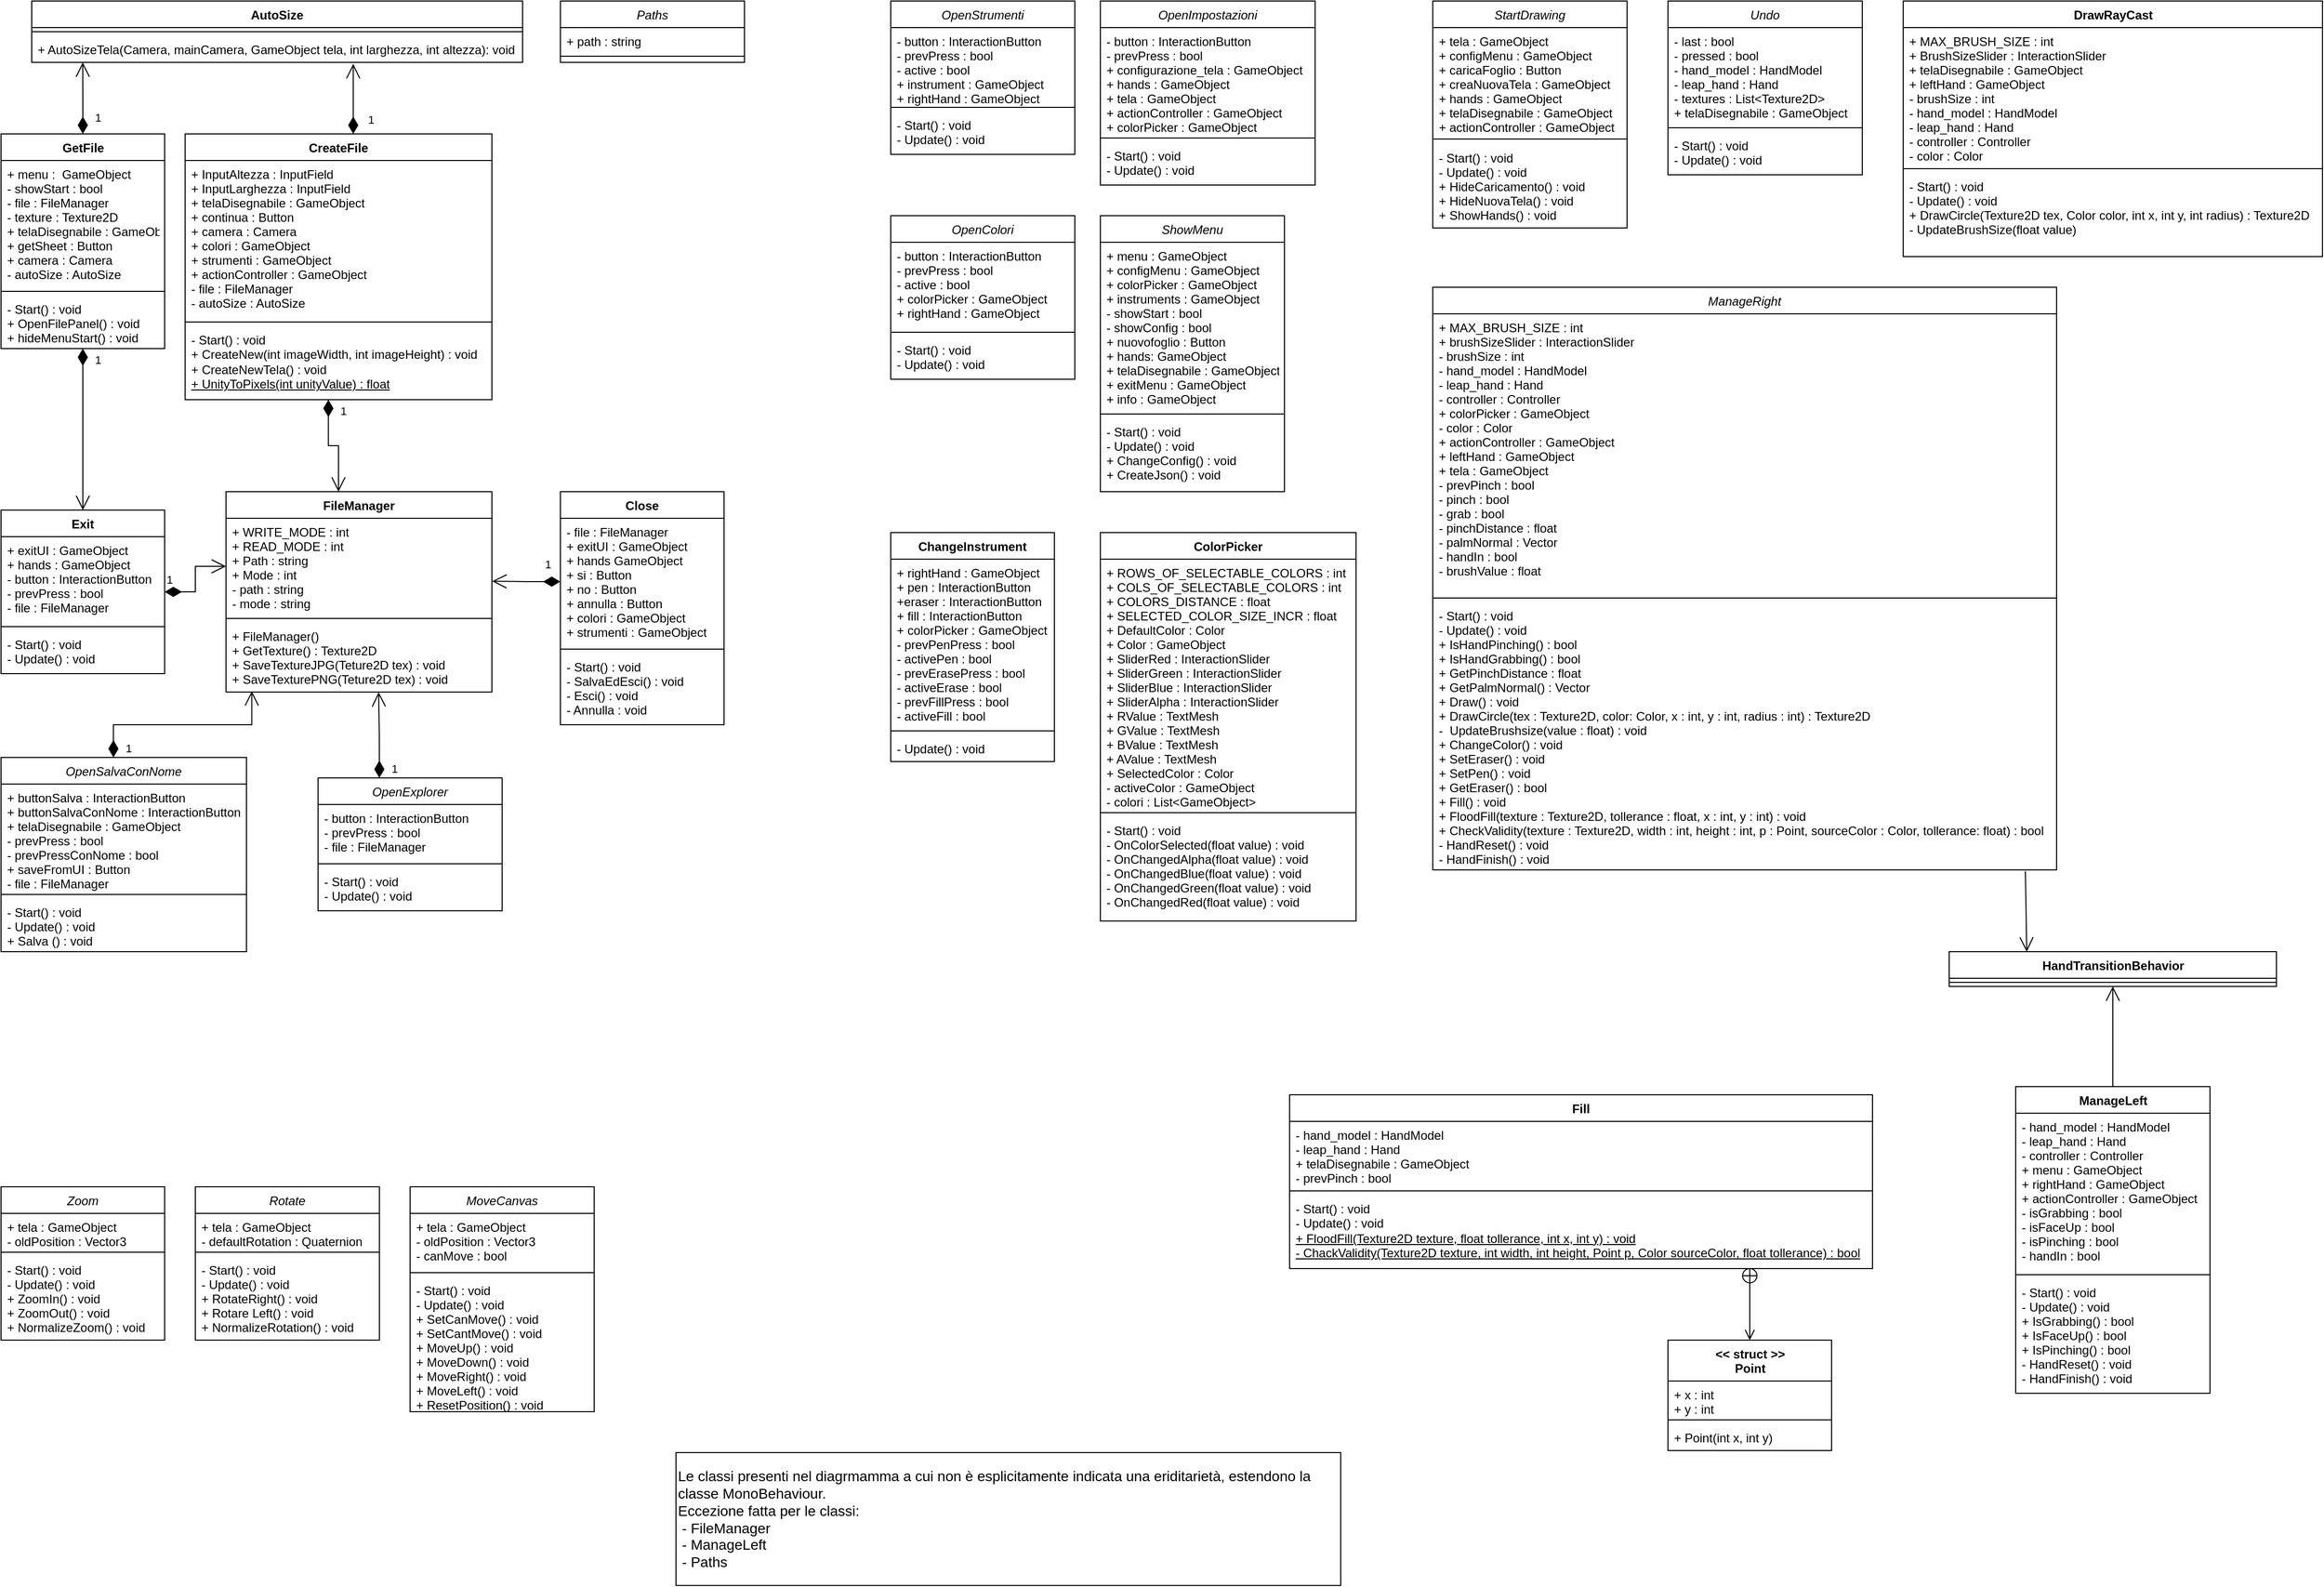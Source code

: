 <mxfile version="14.6.13" type="github">
  <diagram id="C5RBs43oDa-KdzZeNtuy" name="Page-1">
    <mxGraphModel dx="4708" dy="1280" grid="1" gridSize="10" guides="1" tooltips="1" connect="1" arrows="1" fold="1" page="1" pageScale="1" pageWidth="1169" pageHeight="1654" math="0" shadow="0">
      <root>
        <mxCell id="WIyWlLk6GJQsqaUBKTNV-0" />
        <mxCell id="WIyWlLk6GJQsqaUBKTNV-1" parent="WIyWlLk6GJQsqaUBKTNV-0" />
        <mxCell id="zkfFHV4jXpPFQw0GAbJ--0" value="AutoSize" style="swimlane;fontStyle=1;align=center;verticalAlign=top;childLayout=stackLayout;horizontal=1;startSize=26;horizontalStack=0;resizeParent=1;resizeLast=0;collapsible=1;marginBottom=0;rounded=0;shadow=0;strokeWidth=1;" parent="WIyWlLk6GJQsqaUBKTNV-1" vertex="1">
          <mxGeometry x="-2270" y="30" width="480" height="60" as="geometry">
            <mxRectangle x="100" y="280" width="160" height="26" as="alternateBounds" />
          </mxGeometry>
        </mxCell>
        <mxCell id="zkfFHV4jXpPFQw0GAbJ--4" value="" style="line;html=1;strokeWidth=1;align=left;verticalAlign=middle;spacingTop=-1;spacingLeft=3;spacingRight=3;rotatable=0;labelPosition=right;points=[];portConstraint=eastwest;" parent="zkfFHV4jXpPFQw0GAbJ--0" vertex="1">
          <mxGeometry y="26" width="480" height="8" as="geometry" />
        </mxCell>
        <mxCell id="zkfFHV4jXpPFQw0GAbJ--5" value="+ AutoSizeTela(Camera, mainCamera, GameObject tela, int larghezza, int altezza): void" style="text;align=left;verticalAlign=top;spacingLeft=4;spacingRight=4;overflow=hidden;rotatable=0;points=[[0,0.5],[1,0.5]];portConstraint=eastwest;" parent="zkfFHV4jXpPFQw0GAbJ--0" vertex="1">
          <mxGeometry y="34" width="480" height="26" as="geometry" />
        </mxCell>
        <mxCell id="0VeXUthnpNNuvw82r98w-10" value="ChangeInstrument" style="swimlane;fontStyle=1;align=center;verticalAlign=top;childLayout=stackLayout;horizontal=1;startSize=26;horizontalStack=0;resizeParent=1;resizeParentMax=0;resizeLast=0;collapsible=1;marginBottom=0;" parent="WIyWlLk6GJQsqaUBKTNV-1" vertex="1">
          <mxGeometry x="-1430" y="550" width="160" height="224" as="geometry" />
        </mxCell>
        <mxCell id="0VeXUthnpNNuvw82r98w-11" value="+ rightHand : GameObject&#xa;+ pen : InteractionButton&#xa;+eraser : InteractionButton&#xa;+ fill : InteractionButton&#xa;+ colorPicker : GameObject&#xa;- prevPenPress : bool&#xa;- activePen : bool&#xa;- prevErasePress : bool&#xa;- activeErase : bool&#xa;- prevFillPress : bool&#xa;- activeFill : bool&#xa;&#xa;&#xa;&#xa;" style="text;strokeColor=none;fillColor=none;align=left;verticalAlign=top;spacingLeft=4;spacingRight=4;overflow=hidden;rotatable=0;points=[[0,0.5],[1,0.5]];portConstraint=eastwest;" parent="0VeXUthnpNNuvw82r98w-10" vertex="1">
          <mxGeometry y="26" width="160" height="164" as="geometry" />
        </mxCell>
        <mxCell id="0VeXUthnpNNuvw82r98w-12" value="" style="line;strokeWidth=1;fillColor=none;align=left;verticalAlign=middle;spacingTop=-1;spacingLeft=3;spacingRight=3;rotatable=0;labelPosition=right;points=[];portConstraint=eastwest;" parent="0VeXUthnpNNuvw82r98w-10" vertex="1">
          <mxGeometry y="190" width="160" height="8" as="geometry" />
        </mxCell>
        <mxCell id="0VeXUthnpNNuvw82r98w-13" value="- Update() : void" style="text;strokeColor=none;fillColor=none;align=left;verticalAlign=top;spacingLeft=4;spacingRight=4;overflow=hidden;rotatable=0;points=[[0,0.5],[1,0.5]];portConstraint=eastwest;" parent="0VeXUthnpNNuvw82r98w-10" vertex="1">
          <mxGeometry y="198" width="160" height="26" as="geometry" />
        </mxCell>
        <mxCell id="0VeXUthnpNNuvw82r98w-17" value="Close" style="swimlane;fontStyle=1;align=center;verticalAlign=top;childLayout=stackLayout;horizontal=1;startSize=26;horizontalStack=0;resizeParent=1;resizeParentMax=0;resizeLast=0;collapsible=1;marginBottom=0;" parent="WIyWlLk6GJQsqaUBKTNV-1" vertex="1">
          <mxGeometry x="-1753" y="510" width="160" height="228" as="geometry" />
        </mxCell>
        <mxCell id="0VeXUthnpNNuvw82r98w-18" value="- file : FileManager&#xa;+ exitUI : GameObject&#xa;+ hands GameObject&#xa;+ si : Button&#xa;+ no : Button&#xa;+ annulla : Button&#xa;+ colori : GameObject&#xa;+ strumenti : GameObject&#xa;" style="text;strokeColor=none;fillColor=none;align=left;verticalAlign=top;spacingLeft=4;spacingRight=4;overflow=hidden;rotatable=0;points=[[0,0.5],[1,0.5]];portConstraint=eastwest;" parent="0VeXUthnpNNuvw82r98w-17" vertex="1">
          <mxGeometry y="26" width="160" height="124" as="geometry" />
        </mxCell>
        <mxCell id="0VeXUthnpNNuvw82r98w-19" value="" style="line;strokeWidth=1;fillColor=none;align=left;verticalAlign=middle;spacingTop=-1;spacingLeft=3;spacingRight=3;rotatable=0;labelPosition=right;points=[];portConstraint=eastwest;" parent="0VeXUthnpNNuvw82r98w-17" vertex="1">
          <mxGeometry y="150" width="160" height="8" as="geometry" />
        </mxCell>
        <mxCell id="0VeXUthnpNNuvw82r98w-20" value="- Start() : void&#xa;- SalvaEdEsci() : void&#xa;- Esci() : void&#xa;- Annulla : void&#xa;" style="text;strokeColor=none;fillColor=none;align=left;verticalAlign=top;spacingLeft=4;spacingRight=4;overflow=hidden;rotatable=0;points=[[0,0.5],[1,0.5]];portConstraint=eastwest;" parent="0VeXUthnpNNuvw82r98w-17" vertex="1">
          <mxGeometry y="158" width="160" height="70" as="geometry" />
        </mxCell>
        <mxCell id="0VeXUthnpNNuvw82r98w-21" value="ColorPicker" style="swimlane;fontStyle=1;align=center;verticalAlign=top;childLayout=stackLayout;horizontal=1;startSize=26;horizontalStack=0;resizeParent=1;resizeParentMax=0;resizeLast=0;collapsible=1;marginBottom=0;" parent="WIyWlLk6GJQsqaUBKTNV-1" vertex="1">
          <mxGeometry x="-1225" y="550" width="250" height="380" as="geometry" />
        </mxCell>
        <mxCell id="0VeXUthnpNNuvw82r98w-22" value="+ ROWS_OF_SELECTABLE_COLORS : int&#xa;+ COLS_OF_SELECTABLE_COLORS : int&#xa;+ COLORS_DISTANCE : float&#xa;+ SELECTED_COLOR_SIZE_INCR : float&#xa;+ DefaultColor : Color&#xa;+ Color : GameObject&#xa;+ SliderRed : InteractionSlider&#xa;+ SliderGreen : InteractionSlider&#xa;+ SliderBlue : InteractionSlider&#xa;+ SliderAlpha : InteractionSlider&#xa;+ RValue : TextMesh&#xa;+ GValue : TextMesh&#xa;+ BValue : TextMesh&#xa;+ AValue : TextMesh&#xa;+ SelectedColor : Color&#xa;- activeColor : GameObject&#xa;- colori : List&lt;GameObject&gt;&#xa;&#xa;&#xa;&#xa;" style="text;strokeColor=none;fillColor=none;align=left;verticalAlign=top;spacingLeft=4;spacingRight=4;overflow=hidden;rotatable=0;points=[[0,0.5],[1,0.5]];portConstraint=eastwest;" parent="0VeXUthnpNNuvw82r98w-21" vertex="1">
          <mxGeometry y="26" width="250" height="244" as="geometry" />
        </mxCell>
        <mxCell id="0VeXUthnpNNuvw82r98w-23" value="" style="line;strokeWidth=1;fillColor=none;align=left;verticalAlign=middle;spacingTop=-1;spacingLeft=3;spacingRight=3;rotatable=0;labelPosition=right;points=[];portConstraint=eastwest;" parent="0VeXUthnpNNuvw82r98w-21" vertex="1">
          <mxGeometry y="270" width="250" height="8" as="geometry" />
        </mxCell>
        <mxCell id="0VeXUthnpNNuvw82r98w-24" value="- Start() : void&#xa;- OnColorSelected(float value) : void&#xa;- OnChangedAlpha(float value) : void&#xa;- OnChangedBlue(float value) : void&#xa;- OnChangedGreen(float value) : void&#xa;- OnChangedRed(float value) : void&#xa;&#xa;" style="text;strokeColor=none;fillColor=none;align=left;verticalAlign=top;spacingLeft=4;spacingRight=4;overflow=hidden;rotatable=0;points=[[0,0.5],[1,0.5]];portConstraint=eastwest;" parent="0VeXUthnpNNuvw82r98w-21" vertex="1">
          <mxGeometry y="278" width="250" height="102" as="geometry" />
        </mxCell>
        <mxCell id="0VeXUthnpNNuvw82r98w-25" value="CreateFile" style="swimlane;fontStyle=1;align=center;verticalAlign=top;childLayout=stackLayout;horizontal=1;startSize=26;horizontalStack=0;resizeParent=1;resizeParentMax=0;resizeLast=0;collapsible=1;marginBottom=0;" parent="WIyWlLk6GJQsqaUBKTNV-1" vertex="1">
          <mxGeometry x="-2120" y="160" width="300" height="260" as="geometry" />
        </mxCell>
        <mxCell id="0VeXUthnpNNuvw82r98w-26" value="+ InputAltezza : InputField&#xa;+ InputLarghezza : InputField&#xa;+ telaDisegnabile : GameObject&#xa;+ continua : Button&#xa;+ camera : Camera&#xa;+ colori : GameObject&#xa;+ strumenti : GameObject&#xa;+ actionController : GameObject&#xa;- file : FileManager&#xa;- autoSize : AutoSize&#xa;&#xa;" style="text;strokeColor=none;fillColor=none;align=left;verticalAlign=top;spacingLeft=4;spacingRight=4;overflow=hidden;rotatable=0;points=[[0,0.5],[1,0.5]];portConstraint=eastwest;" parent="0VeXUthnpNNuvw82r98w-25" vertex="1">
          <mxGeometry y="26" width="300" height="154" as="geometry" />
        </mxCell>
        <mxCell id="0VeXUthnpNNuvw82r98w-27" value="" style="line;strokeWidth=1;fillColor=none;align=left;verticalAlign=middle;spacingTop=-1;spacingLeft=3;spacingRight=3;rotatable=0;labelPosition=right;points=[];portConstraint=eastwest;" parent="0VeXUthnpNNuvw82r98w-25" vertex="1">
          <mxGeometry y="180" width="300" height="8" as="geometry" />
        </mxCell>
        <mxCell id="0VeXUthnpNNuvw82r98w-28" value="- Start() : void&lt;br&gt;+ CreateNew(int imageWidth, int imageHeight) : void&lt;br&gt;+ CreateNewTela() : void&lt;br&gt;&lt;u&gt;+ UnityToPixels(int unityValue) : float&lt;/u&gt;&lt;br&gt;" style="text;strokeColor=none;fillColor=none;align=left;verticalAlign=top;spacingLeft=4;spacingRight=4;overflow=hidden;rotatable=0;points=[[0,0.5],[1,0.5]];portConstraint=eastwest;fontStyle=0;html=1;" parent="0VeXUthnpNNuvw82r98w-25" vertex="1">
          <mxGeometry y="188" width="300" height="72" as="geometry" />
        </mxCell>
        <mxCell id="0VeXUthnpNNuvw82r98w-37" value="1" style="endArrow=open;html=1;endSize=12;startArrow=diamondThin;startSize=14;startFill=1;edgeStyle=orthogonalEdgeStyle;align=left;verticalAlign=bottom;rounded=0;entryX=0.655;entryY=1.06;entryDx=0;entryDy=0;entryPerimeter=0;" parent="WIyWlLk6GJQsqaUBKTNV-1" source="0VeXUthnpNNuvw82r98w-25" target="zkfFHV4jXpPFQw0GAbJ--5" edge="1">
          <mxGeometry x="-0.835" y="-13" relative="1" as="geometry">
            <mxPoint x="-2380" y="420" as="sourcePoint" />
            <mxPoint x="-2220" y="420" as="targetPoint" />
            <mxPoint as="offset" />
            <Array as="points">
              <mxPoint x="-1956" y="250" />
              <mxPoint x="-1956" y="250" />
            </Array>
          </mxGeometry>
        </mxCell>
        <mxCell id="0VeXUthnpNNuvw82r98w-39" value="DrawRayCast" style="swimlane;fontStyle=1;align=center;verticalAlign=top;childLayout=stackLayout;horizontal=1;startSize=26;horizontalStack=0;resizeParent=1;resizeParentMax=0;resizeLast=0;collapsible=1;marginBottom=0;html=1;" parent="WIyWlLk6GJQsqaUBKTNV-1" vertex="1">
          <mxGeometry x="-440" y="30" width="410" height="250" as="geometry" />
        </mxCell>
        <mxCell id="0VeXUthnpNNuvw82r98w-40" value="+ MAX_BRUSH_SIZE : int&#xa;+ BrushSizeSlider : InteractionSlider&#xa;+ telaDisegnabile : GameObject&#xa;+ leftHand : GameObject&#xa;- brushSize : int&#xa;- hand_model : HandModel&#xa;- leap_hand : Hand&#xa;- controller : Controller&#xa;- color : Color&#xa;&#xa;" style="text;strokeColor=none;fillColor=none;align=left;verticalAlign=top;spacingLeft=4;spacingRight=4;overflow=hidden;rotatable=0;points=[[0,0.5],[1,0.5]];portConstraint=eastwest;" parent="0VeXUthnpNNuvw82r98w-39" vertex="1">
          <mxGeometry y="26" width="410" height="134" as="geometry" />
        </mxCell>
        <mxCell id="0VeXUthnpNNuvw82r98w-41" value="" style="line;strokeWidth=1;fillColor=none;align=left;verticalAlign=middle;spacingTop=-1;spacingLeft=3;spacingRight=3;rotatable=0;labelPosition=right;points=[];portConstraint=eastwest;" parent="0VeXUthnpNNuvw82r98w-39" vertex="1">
          <mxGeometry y="160" width="410" height="8" as="geometry" />
        </mxCell>
        <mxCell id="0VeXUthnpNNuvw82r98w-42" value="- Start() : void&#xa;- Update() : void&#xa;+ DrawCircle(Texture2D tex, Color color, int x, int y, int radius) : Texture2D&#xa;- UpdateBrushSize(float value)&#xa;&#xa;" style="text;strokeColor=none;fillColor=none;align=left;verticalAlign=top;spacingLeft=4;spacingRight=4;overflow=hidden;rotatable=0;points=[[0,0.5],[1,0.5]];portConstraint=eastwest;" parent="0VeXUthnpNNuvw82r98w-39" vertex="1">
          <mxGeometry y="168" width="410" height="82" as="geometry" />
        </mxCell>
        <mxCell id="M-HyiIcxL1wfESy_Ib01-0" value="Exit" style="swimlane;fontStyle=1;align=center;verticalAlign=top;childLayout=stackLayout;horizontal=1;startSize=26;horizontalStack=0;resizeParent=1;resizeParentMax=0;resizeLast=0;collapsible=1;marginBottom=0;" parent="WIyWlLk6GJQsqaUBKTNV-1" vertex="1">
          <mxGeometry x="-2300" y="528" width="160" height="160" as="geometry" />
        </mxCell>
        <mxCell id="M-HyiIcxL1wfESy_Ib01-1" value="+ exitUI : GameObject&#xa;+ hands : GameObject&#xa;- button : InteractionButton&#xa;- prevPress : bool&#xa;- file : FileManager&#xa;" style="text;strokeColor=none;fillColor=none;align=left;verticalAlign=top;spacingLeft=4;spacingRight=4;overflow=hidden;rotatable=0;points=[[0,0.5],[1,0.5]];portConstraint=eastwest;" parent="M-HyiIcxL1wfESy_Ib01-0" vertex="1">
          <mxGeometry y="26" width="160" height="84" as="geometry" />
        </mxCell>
        <mxCell id="M-HyiIcxL1wfESy_Ib01-2" value="" style="line;strokeWidth=1;fillColor=none;align=left;verticalAlign=middle;spacingTop=-1;spacingLeft=3;spacingRight=3;rotatable=0;labelPosition=right;points=[];portConstraint=eastwest;" parent="M-HyiIcxL1wfESy_Ib01-0" vertex="1">
          <mxGeometry y="110" width="160" height="8" as="geometry" />
        </mxCell>
        <mxCell id="M-HyiIcxL1wfESy_Ib01-3" value="- Start() : void&#xa;- Update() : void" style="text;strokeColor=none;fillColor=none;align=left;verticalAlign=top;spacingLeft=4;spacingRight=4;overflow=hidden;rotatable=0;points=[[0,0.5],[1,0.5]];portConstraint=eastwest;" parent="M-HyiIcxL1wfESy_Ib01-0" vertex="1">
          <mxGeometry y="118" width="160" height="42" as="geometry" />
        </mxCell>
        <mxCell id="M-HyiIcxL1wfESy_Ib01-4" value="FileManager" style="swimlane;fontStyle=1;align=center;verticalAlign=top;childLayout=stackLayout;horizontal=1;startSize=26;horizontalStack=0;resizeParent=1;resizeParentMax=0;resizeLast=0;collapsible=1;marginBottom=0;" parent="WIyWlLk6GJQsqaUBKTNV-1" vertex="1">
          <mxGeometry x="-2080" y="510" width="260" height="196" as="geometry" />
        </mxCell>
        <mxCell id="M-HyiIcxL1wfESy_Ib01-5" value="+ WRITE_MODE : int&#xa;+ READ_MODE : int&#xa;+ Path : string&#xa;+ Mode : int&#xa;- path : string&#xa;- mode : string" style="text;strokeColor=none;fillColor=none;align=left;verticalAlign=top;spacingLeft=4;spacingRight=4;overflow=hidden;rotatable=0;points=[[0,0.5],[1,0.5]];portConstraint=eastwest;" parent="M-HyiIcxL1wfESy_Ib01-4" vertex="1">
          <mxGeometry y="26" width="260" height="94" as="geometry" />
        </mxCell>
        <mxCell id="M-HyiIcxL1wfESy_Ib01-6" value="" style="line;strokeWidth=1;fillColor=none;align=left;verticalAlign=middle;spacingTop=-1;spacingLeft=3;spacingRight=3;rotatable=0;labelPosition=right;points=[];portConstraint=eastwest;" parent="M-HyiIcxL1wfESy_Ib01-4" vertex="1">
          <mxGeometry y="120" width="260" height="8" as="geometry" />
        </mxCell>
        <mxCell id="M-HyiIcxL1wfESy_Ib01-7" value="+ FileManager()&#xa;+ GetTexture() : Texture2D&#xa;+ SaveTextureJPG(Teture2D tex) : void&#xa;+ SaveTexturePNG(Teture2D tex) : void" style="text;strokeColor=none;fillColor=none;align=left;verticalAlign=top;spacingLeft=4;spacingRight=4;overflow=hidden;rotatable=0;points=[[0,0.5],[1,0.5]];portConstraint=eastwest;" parent="M-HyiIcxL1wfESy_Ib01-4" vertex="1">
          <mxGeometry y="128" width="260" height="68" as="geometry" />
        </mxCell>
        <mxCell id="M-HyiIcxL1wfESy_Ib01-8" value="Fill" style="swimlane;fontStyle=1;align=center;verticalAlign=top;childLayout=stackLayout;horizontal=1;startSize=26;horizontalStack=0;resizeParent=1;resizeParentMax=0;resizeLast=0;collapsible=1;marginBottom=0;" parent="WIyWlLk6GJQsqaUBKTNV-1" vertex="1">
          <mxGeometry x="-1040" y="1100" width="570" height="170" as="geometry" />
        </mxCell>
        <mxCell id="M-HyiIcxL1wfESy_Ib01-9" value="- hand_model : HandModel&#xa;- leap_hand : Hand&#xa;+ telaDisegnabile : GameObject&#xa;- prevPinch : bool" style="text;strokeColor=none;fillColor=none;align=left;verticalAlign=top;spacingLeft=4;spacingRight=4;overflow=hidden;rotatable=0;points=[[0,0.5],[1,0.5]];portConstraint=eastwest;" parent="M-HyiIcxL1wfESy_Ib01-8" vertex="1">
          <mxGeometry y="26" width="570" height="64" as="geometry" />
        </mxCell>
        <mxCell id="M-HyiIcxL1wfESy_Ib01-10" value="" style="line;strokeWidth=1;fillColor=none;align=left;verticalAlign=middle;spacingTop=-1;spacingLeft=3;spacingRight=3;rotatable=0;labelPosition=right;points=[];portConstraint=eastwest;" parent="M-HyiIcxL1wfESy_Ib01-8" vertex="1">
          <mxGeometry y="90" width="570" height="8" as="geometry" />
        </mxCell>
        <mxCell id="M-HyiIcxL1wfESy_Ib01-11" value="- Start() : void&lt;br&gt;- Update() : void&lt;br&gt;&lt;u&gt;+ FloodFill(Texture2D texture, float tollerance, int x, int y) : void&lt;/u&gt;&lt;u&gt;&lt;br&gt;- ChackValidity(Texture2D texture, int width, int height, Point p, Color sourceColor, float tollerance) : bool&lt;/u&gt;&lt;u&gt;&lt;br&gt;&lt;/u&gt;" style="text;strokeColor=none;fillColor=none;align=left;verticalAlign=top;spacingLeft=4;spacingRight=4;overflow=hidden;rotatable=0;points=[[0,0.5],[1,0.5]];portConstraint=eastwest;html=1;" parent="M-HyiIcxL1wfESy_Ib01-8" vertex="1">
          <mxGeometry y="98" width="570" height="72" as="geometry" />
        </mxCell>
        <mxCell id="M-HyiIcxL1wfESy_Ib01-12" value="&amp;lt;&amp;lt; struct &amp;gt;&amp;gt;&lt;br&gt;Point" style="swimlane;fontStyle=1;align=center;verticalAlign=top;childLayout=stackLayout;horizontal=1;startSize=40;horizontalStack=0;resizeParent=1;resizeParentMax=0;resizeLast=0;collapsible=1;marginBottom=0;html=1;" parent="WIyWlLk6GJQsqaUBKTNV-1" vertex="1">
          <mxGeometry x="-670" y="1340" width="160" height="108" as="geometry" />
        </mxCell>
        <mxCell id="M-HyiIcxL1wfESy_Ib01-13" value="+ x : int&#xa;+ y : int" style="text;strokeColor=none;fillColor=none;align=left;verticalAlign=top;spacingLeft=4;spacingRight=4;overflow=hidden;rotatable=0;points=[[0,0.5],[1,0.5]];portConstraint=eastwest;" parent="M-HyiIcxL1wfESy_Ib01-12" vertex="1">
          <mxGeometry y="40" width="160" height="34" as="geometry" />
        </mxCell>
        <mxCell id="M-HyiIcxL1wfESy_Ib01-14" value="" style="line;strokeWidth=1;fillColor=none;align=left;verticalAlign=middle;spacingTop=-1;spacingLeft=3;spacingRight=3;rotatable=0;labelPosition=right;points=[];portConstraint=eastwest;" parent="M-HyiIcxL1wfESy_Ib01-12" vertex="1">
          <mxGeometry y="74" width="160" height="8" as="geometry" />
        </mxCell>
        <mxCell id="M-HyiIcxL1wfESy_Ib01-15" value="+ Point(int x, int y)&lt;br&gt;&lt;u&gt;&lt;br&gt;&lt;/u&gt;" style="text;strokeColor=none;fillColor=none;align=left;verticalAlign=top;spacingLeft=4;spacingRight=4;overflow=hidden;rotatable=0;points=[[0,0.5],[1,0.5]];portConstraint=eastwest;html=1;" parent="M-HyiIcxL1wfESy_Ib01-12" vertex="1">
          <mxGeometry y="82" width="160" height="26" as="geometry" />
        </mxCell>
        <mxCell id="M-HyiIcxL1wfESy_Ib01-16" value="" style="endArrow=open;startArrow=circlePlus;endFill=0;startFill=0;endSize=8;html=1;entryX=0.5;entryY=0;entryDx=0;entryDy=0;entryPerimeter=0;" parent="WIyWlLk6GJQsqaUBKTNV-1" target="M-HyiIcxL1wfESy_Ib01-12" edge="1">
          <mxGeometry width="160" relative="1" as="geometry">
            <mxPoint x="-590" y="1269" as="sourcePoint" />
            <mxPoint x="-820" y="1210" as="targetPoint" />
          </mxGeometry>
        </mxCell>
        <mxCell id="M-HyiIcxL1wfESy_Ib01-17" value="GetFile" style="swimlane;fontStyle=1;align=center;verticalAlign=top;childLayout=stackLayout;horizontal=1;startSize=26;horizontalStack=0;resizeParent=1;resizeParentMax=0;resizeLast=0;collapsible=1;marginBottom=0;html=1;" parent="WIyWlLk6GJQsqaUBKTNV-1" vertex="1">
          <mxGeometry x="-2300" y="160" width="160" height="210" as="geometry" />
        </mxCell>
        <mxCell id="M-HyiIcxL1wfESy_Ib01-18" value="+ menu :  GameObject&#xa;- showStart : bool&#xa;- file : FileManager&#xa;- texture : Texture2D&#xa;+ telaDisegnabile : GameObject&#xa;+ getSheet : Button&#xa;+ camera : Camera&#xa;- autoSize : AutoSize" style="text;strokeColor=none;fillColor=none;align=left;verticalAlign=top;spacingLeft=4;spacingRight=4;overflow=hidden;rotatable=0;points=[[0,0.5],[1,0.5]];portConstraint=eastwest;" parent="M-HyiIcxL1wfESy_Ib01-17" vertex="1">
          <mxGeometry y="26" width="160" height="124" as="geometry" />
        </mxCell>
        <mxCell id="M-HyiIcxL1wfESy_Ib01-19" value="" style="line;strokeWidth=1;fillColor=none;align=left;verticalAlign=middle;spacingTop=-1;spacingLeft=3;spacingRight=3;rotatable=0;labelPosition=right;points=[];portConstraint=eastwest;" parent="M-HyiIcxL1wfESy_Ib01-17" vertex="1">
          <mxGeometry y="150" width="160" height="8" as="geometry" />
        </mxCell>
        <mxCell id="M-HyiIcxL1wfESy_Ib01-20" value="- Start() : void&#xa;+ OpenFilePanel() : void&#xa;+ hideMenuStart() : void" style="text;strokeColor=none;fillColor=none;align=left;verticalAlign=top;spacingLeft=4;spacingRight=4;overflow=hidden;rotatable=0;points=[[0,0.5],[1,0.5]];portConstraint=eastwest;" parent="M-HyiIcxL1wfESy_Ib01-17" vertex="1">
          <mxGeometry y="158" width="160" height="52" as="geometry" />
        </mxCell>
        <mxCell id="M-HyiIcxL1wfESy_Ib01-22" value="ManageLeft" style="swimlane;fontStyle=1;align=center;verticalAlign=top;childLayout=stackLayout;horizontal=1;startSize=26;horizontalStack=0;resizeParent=1;resizeParentMax=0;resizeLast=0;collapsible=1;marginBottom=0;html=1;" parent="WIyWlLk6GJQsqaUBKTNV-1" vertex="1">
          <mxGeometry x="-330" y="1092" width="190" height="300" as="geometry" />
        </mxCell>
        <mxCell id="M-HyiIcxL1wfESy_Ib01-23" value="- hand_model : HandModel&#xa;- leap_hand : Hand&#xa;- controller : Controller&#xa;+ menu : GameObject&#xa;+ rightHand : GameObject&#xa;+ actionController : GameObject&#xa;- isGrabbing : bool&#xa;- isFaceUp : bool&#xa;- isPinching : bool&#xa;- handIn : bool" style="text;strokeColor=none;fillColor=none;align=left;verticalAlign=top;spacingLeft=4;spacingRight=4;overflow=hidden;rotatable=0;points=[[0,0.5],[1,0.5]];portConstraint=eastwest;" parent="M-HyiIcxL1wfESy_Ib01-22" vertex="1">
          <mxGeometry y="26" width="190" height="154" as="geometry" />
        </mxCell>
        <mxCell id="M-HyiIcxL1wfESy_Ib01-24" value="" style="line;strokeWidth=1;fillColor=none;align=left;verticalAlign=middle;spacingTop=-1;spacingLeft=3;spacingRight=3;rotatable=0;labelPosition=right;points=[];portConstraint=eastwest;" parent="M-HyiIcxL1wfESy_Ib01-22" vertex="1">
          <mxGeometry y="180" width="190" height="8" as="geometry" />
        </mxCell>
        <mxCell id="M-HyiIcxL1wfESy_Ib01-25" value="- Start() : void&#xa;- Update() : void&#xa;+ IsGrabbing() : bool&#xa;+ IsFaceUp() : bool&#xa;+ IsPinching() : bool&#xa;- HandReset() : void&#xa;- HandFinish() : void" style="text;strokeColor=none;fillColor=none;align=left;verticalAlign=top;spacingLeft=4;spacingRight=4;overflow=hidden;rotatable=0;points=[[0,0.5],[1,0.5]];portConstraint=eastwest;" parent="M-HyiIcxL1wfESy_Ib01-22" vertex="1">
          <mxGeometry y="188" width="190" height="112" as="geometry" />
        </mxCell>
        <mxCell id="M-HyiIcxL1wfESy_Ib01-26" value="HandTransitionBehavior" style="swimlane;fontStyle=1;align=center;verticalAlign=top;childLayout=stackLayout;horizontal=1;startSize=26;horizontalStack=0;resizeParent=1;resizeParentMax=0;resizeLast=0;collapsible=1;marginBottom=0;html=1;" parent="WIyWlLk6GJQsqaUBKTNV-1" vertex="1">
          <mxGeometry x="-395" y="960" width="320" height="34" as="geometry" />
        </mxCell>
        <mxCell id="M-HyiIcxL1wfESy_Ib01-28" value="" style="line;strokeWidth=1;fillColor=none;align=left;verticalAlign=middle;spacingTop=-1;spacingLeft=3;spacingRight=3;rotatable=0;labelPosition=right;points=[];portConstraint=eastwest;" parent="M-HyiIcxL1wfESy_Ib01-26" vertex="1">
          <mxGeometry y="26" width="320" height="8" as="geometry" />
        </mxCell>
        <mxCell id="M-HyiIcxL1wfESy_Ib01-31" value="" style="endArrow=open;endFill=1;endSize=12;html=1;exitX=0.5;exitY=0;exitDx=0;exitDy=0;entryX=0.5;entryY=1;entryDx=0;entryDy=0;" parent="WIyWlLk6GJQsqaUBKTNV-1" source="M-HyiIcxL1wfESy_Ib01-22" target="M-HyiIcxL1wfESy_Ib01-26" edge="1">
          <mxGeometry width="160" relative="1" as="geometry">
            <mxPoint x="1575" y="640" as="sourcePoint" />
            <mxPoint x="1505" y="490" as="targetPoint" />
          </mxGeometry>
        </mxCell>
        <mxCell id="BAl78yBo1YUgTFRK2SCL-1" value="1" style="endArrow=open;html=1;endSize=12;startArrow=diamondThin;startSize=14;startFill=1;edgeStyle=orthogonalEdgeStyle;align=left;verticalAlign=bottom;rounded=0;exitX=0.5;exitY=0;exitDx=0;exitDy=0;entryX=0.104;entryY=1;entryDx=0;entryDy=0;entryPerimeter=0;" parent="WIyWlLk6GJQsqaUBKTNV-1" source="M-HyiIcxL1wfESy_Ib01-17" target="zkfFHV4jXpPFQw0GAbJ--5" edge="1">
          <mxGeometry x="-0.8" y="-10" relative="1" as="geometry">
            <mxPoint x="-2220" y="150" as="sourcePoint" />
            <mxPoint x="-2060" y="150" as="targetPoint" />
            <mxPoint as="offset" />
          </mxGeometry>
        </mxCell>
        <mxCell id="BAl78yBo1YUgTFRK2SCL-5" value="Zoom" style="swimlane;fontStyle=2;align=center;verticalAlign=top;childLayout=stackLayout;horizontal=1;startSize=26;horizontalStack=0;resizeParent=1;resizeLast=0;collapsible=1;marginBottom=0;rounded=0;shadow=0;strokeWidth=1;" parent="WIyWlLk6GJQsqaUBKTNV-1" vertex="1">
          <mxGeometry x="-2300" y="1190" width="160" height="150" as="geometry">
            <mxRectangle x="230" y="140" width="160" height="26" as="alternateBounds" />
          </mxGeometry>
        </mxCell>
        <mxCell id="BAl78yBo1YUgTFRK2SCL-6" value="+ tela : GameObject&#xa;- oldPosition : Vector3 " style="text;align=left;verticalAlign=top;spacingLeft=4;spacingRight=4;overflow=hidden;rotatable=0;points=[[0,0.5],[1,0.5]];portConstraint=eastwest;" parent="BAl78yBo1YUgTFRK2SCL-5" vertex="1">
          <mxGeometry y="26" width="160" height="34" as="geometry" />
        </mxCell>
        <mxCell id="BAl78yBo1YUgTFRK2SCL-7" value="" style="line;html=1;strokeWidth=1;align=left;verticalAlign=middle;spacingTop=-1;spacingLeft=3;spacingRight=3;rotatable=0;labelPosition=right;points=[];portConstraint=eastwest;" parent="BAl78yBo1YUgTFRK2SCL-5" vertex="1">
          <mxGeometry y="60" width="160" height="8" as="geometry" />
        </mxCell>
        <mxCell id="BAl78yBo1YUgTFRK2SCL-8" value="- Start() : void&#xa;- Update() : void&#xa;+ ZoomIn() : void&#xa;+ ZoomOut() : void&#xa;+ NormalizeZoom() : void" style="text;align=left;verticalAlign=top;spacingLeft=4;spacingRight=4;overflow=hidden;rotatable=0;points=[[0,0.5],[1,0.5]];portConstraint=eastwest;" parent="BAl78yBo1YUgTFRK2SCL-5" vertex="1">
          <mxGeometry y="68" width="160" height="82" as="geometry" />
        </mxCell>
        <mxCell id="BAl78yBo1YUgTFRK2SCL-9" value="Undo" style="swimlane;fontStyle=2;align=center;verticalAlign=top;childLayout=stackLayout;horizontal=1;startSize=26;horizontalStack=0;resizeParent=1;resizeLast=0;collapsible=1;marginBottom=0;rounded=0;shadow=0;strokeWidth=1;" parent="WIyWlLk6GJQsqaUBKTNV-1" vertex="1">
          <mxGeometry x="-670" y="30" width="190" height="170" as="geometry">
            <mxRectangle x="230" y="140" width="160" height="26" as="alternateBounds" />
          </mxGeometry>
        </mxCell>
        <mxCell id="BAl78yBo1YUgTFRK2SCL-10" value="- last : bool&#xa;- pressed : bool&#xa;- hand_model : HandModel&#xa;- leap_hand : Hand&#xa;- textures : List&lt;Texture2D&gt;&#xa;+ telaDisegnabile : GameObject" style="text;align=left;verticalAlign=top;spacingLeft=4;spacingRight=4;overflow=hidden;rotatable=0;points=[[0,0.5],[1,0.5]];portConstraint=eastwest;" parent="BAl78yBo1YUgTFRK2SCL-9" vertex="1">
          <mxGeometry y="26" width="190" height="94" as="geometry" />
        </mxCell>
        <mxCell id="BAl78yBo1YUgTFRK2SCL-11" value="" style="line;html=1;strokeWidth=1;align=left;verticalAlign=middle;spacingTop=-1;spacingLeft=3;spacingRight=3;rotatable=0;labelPosition=right;points=[];portConstraint=eastwest;" parent="BAl78yBo1YUgTFRK2SCL-9" vertex="1">
          <mxGeometry y="120" width="190" height="8" as="geometry" />
        </mxCell>
        <mxCell id="BAl78yBo1YUgTFRK2SCL-12" value="- Start() : void&#xa;- Update() : void" style="text;align=left;verticalAlign=top;spacingLeft=4;spacingRight=4;overflow=hidden;rotatable=0;points=[[0,0.5],[1,0.5]];portConstraint=eastwest;" parent="BAl78yBo1YUgTFRK2SCL-9" vertex="1">
          <mxGeometry y="128" width="190" height="42" as="geometry" />
        </mxCell>
        <mxCell id="BAl78yBo1YUgTFRK2SCL-13" value="StartDrawing" style="swimlane;fontStyle=2;align=center;verticalAlign=top;childLayout=stackLayout;horizontal=1;startSize=26;horizontalStack=0;resizeParent=1;resizeLast=0;collapsible=1;marginBottom=0;rounded=0;shadow=0;strokeWidth=1;" parent="WIyWlLk6GJQsqaUBKTNV-1" vertex="1">
          <mxGeometry x="-900" y="30" width="190" height="222" as="geometry">
            <mxRectangle x="230" y="140" width="160" height="26" as="alternateBounds" />
          </mxGeometry>
        </mxCell>
        <mxCell id="BAl78yBo1YUgTFRK2SCL-14" value="+ tela : GameObject&#xa;+ configMenu : GameObject&#xa;+ caricaFoglio : Button&#xa;+ creaNuovaTela : GameObject&#xa;+ hands : GameObject&#xa;+ telaDisegnabile : GameObject&#xa;+ actionController : GameObject&#xa;" style="text;align=left;verticalAlign=top;spacingLeft=4;spacingRight=4;overflow=hidden;rotatable=0;points=[[0,0.5],[1,0.5]];portConstraint=eastwest;" parent="BAl78yBo1YUgTFRK2SCL-13" vertex="1">
          <mxGeometry y="26" width="190" height="104" as="geometry" />
        </mxCell>
        <mxCell id="BAl78yBo1YUgTFRK2SCL-15" value="" style="line;html=1;strokeWidth=1;align=left;verticalAlign=middle;spacingTop=-1;spacingLeft=3;spacingRight=3;rotatable=0;labelPosition=right;points=[];portConstraint=eastwest;" parent="BAl78yBo1YUgTFRK2SCL-13" vertex="1">
          <mxGeometry y="130" width="190" height="10" as="geometry" />
        </mxCell>
        <mxCell id="BAl78yBo1YUgTFRK2SCL-16" value="- Start() : void&#xa;- Update() : void&#xa;+ HideCaricamento() : void&#xa;+ HideNuovaTela() : void&#xa;+ ShowHands() : void" style="text;align=left;verticalAlign=top;spacingLeft=4;spacingRight=4;overflow=hidden;rotatable=0;points=[[0,0.5],[1,0.5]];portConstraint=eastwest;" parent="BAl78yBo1YUgTFRK2SCL-13" vertex="1">
          <mxGeometry y="140" width="190" height="82" as="geometry" />
        </mxCell>
        <mxCell id="BAl78yBo1YUgTFRK2SCL-17" value="ShowMenu" style="swimlane;fontStyle=2;align=center;verticalAlign=top;childLayout=stackLayout;horizontal=1;startSize=26;horizontalStack=0;resizeParent=1;resizeLast=0;collapsible=1;marginBottom=0;rounded=0;shadow=0;strokeWidth=1;" parent="WIyWlLk6GJQsqaUBKTNV-1" vertex="1">
          <mxGeometry x="-1225" y="240" width="180" height="270" as="geometry">
            <mxRectangle x="230" y="140" width="160" height="26" as="alternateBounds" />
          </mxGeometry>
        </mxCell>
        <mxCell id="BAl78yBo1YUgTFRK2SCL-18" value="+ menu : GameObject&#xa;+ configMenu : GameObject&#xa;+ colorPicker : GameObject&#xa;+ instruments : GameObject&#xa;- showStart : bool&#xa;- showConfig : bool&#xa;+ nuovofoglio : Button&#xa;+ hands: GameObject&#xa;+ telaDisegnabile : GameObject&#xa;+ exitMenu : GameObject&#xa;+ info : GameObject" style="text;align=left;verticalAlign=top;spacingLeft=4;spacingRight=4;overflow=hidden;rotatable=0;points=[[0,0.5],[1,0.5]];portConstraint=eastwest;" parent="BAl78yBo1YUgTFRK2SCL-17" vertex="1">
          <mxGeometry y="26" width="180" height="164" as="geometry" />
        </mxCell>
        <mxCell id="BAl78yBo1YUgTFRK2SCL-19" value="" style="line;html=1;strokeWidth=1;align=left;verticalAlign=middle;spacingTop=-1;spacingLeft=3;spacingRight=3;rotatable=0;labelPosition=right;points=[];portConstraint=eastwest;" parent="BAl78yBo1YUgTFRK2SCL-17" vertex="1">
          <mxGeometry y="190" width="180" height="8" as="geometry" />
        </mxCell>
        <mxCell id="BAl78yBo1YUgTFRK2SCL-20" value="- Start() : void&#xa;- Update() : void&#xa;+ ChangeConfig() : void&#xa;+ CreateJson() : void" style="text;align=left;verticalAlign=top;spacingLeft=4;spacingRight=4;overflow=hidden;rotatable=0;points=[[0,0.5],[1,0.5]];portConstraint=eastwest;" parent="BAl78yBo1YUgTFRK2SCL-17" vertex="1">
          <mxGeometry y="198" width="180" height="72" as="geometry" />
        </mxCell>
        <mxCell id="BAl78yBo1YUgTFRK2SCL-21" value="Rotate" style="swimlane;fontStyle=2;align=center;verticalAlign=top;childLayout=stackLayout;horizontal=1;startSize=26;horizontalStack=0;resizeParent=1;resizeLast=0;collapsible=1;marginBottom=0;rounded=0;shadow=0;strokeWidth=1;" parent="WIyWlLk6GJQsqaUBKTNV-1" vertex="1">
          <mxGeometry x="-2110" y="1190" width="180" height="150" as="geometry">
            <mxRectangle x="230" y="140" width="160" height="26" as="alternateBounds" />
          </mxGeometry>
        </mxCell>
        <mxCell id="BAl78yBo1YUgTFRK2SCL-22" value="+ tela : GameObject&#xa;- defaultRotation : Quaternion" style="text;align=left;verticalAlign=top;spacingLeft=4;spacingRight=4;overflow=hidden;rotatable=0;points=[[0,0.5],[1,0.5]];portConstraint=eastwest;" parent="BAl78yBo1YUgTFRK2SCL-21" vertex="1">
          <mxGeometry y="26" width="180" height="34" as="geometry" />
        </mxCell>
        <mxCell id="BAl78yBo1YUgTFRK2SCL-23" value="" style="line;html=1;strokeWidth=1;align=left;verticalAlign=middle;spacingTop=-1;spacingLeft=3;spacingRight=3;rotatable=0;labelPosition=right;points=[];portConstraint=eastwest;" parent="BAl78yBo1YUgTFRK2SCL-21" vertex="1">
          <mxGeometry y="60" width="180" height="8" as="geometry" />
        </mxCell>
        <mxCell id="BAl78yBo1YUgTFRK2SCL-24" value="- Start() : void&#xa;- Update() : void&#xa;+ RotateRight() : void&#xa;+ Rotare Left() : void&#xa;+ NormalizeRotation() : void" style="text;align=left;verticalAlign=top;spacingLeft=4;spacingRight=4;overflow=hidden;rotatable=0;points=[[0,0.5],[1,0.5]];portConstraint=eastwest;" parent="BAl78yBo1YUgTFRK2SCL-21" vertex="1">
          <mxGeometry y="68" width="180" height="82" as="geometry" />
        </mxCell>
        <mxCell id="BAl78yBo1YUgTFRK2SCL-25" value="Paths" style="swimlane;fontStyle=2;align=center;verticalAlign=top;childLayout=stackLayout;horizontal=1;startSize=26;horizontalStack=0;resizeParent=1;resizeLast=0;collapsible=1;marginBottom=0;rounded=0;shadow=0;strokeWidth=1;" parent="WIyWlLk6GJQsqaUBKTNV-1" vertex="1">
          <mxGeometry x="-1753" y="30" width="180" height="60" as="geometry">
            <mxRectangle x="230" y="140" width="160" height="26" as="alternateBounds" />
          </mxGeometry>
        </mxCell>
        <mxCell id="BAl78yBo1YUgTFRK2SCL-26" value="+ path : string" style="text;align=left;verticalAlign=top;spacingLeft=4;spacingRight=4;overflow=hidden;rotatable=0;points=[[0,0.5],[1,0.5]];portConstraint=eastwest;" parent="BAl78yBo1YUgTFRK2SCL-25" vertex="1">
          <mxGeometry y="26" width="180" height="24" as="geometry" />
        </mxCell>
        <mxCell id="BAl78yBo1YUgTFRK2SCL-27" value="" style="line;html=1;strokeWidth=1;align=left;verticalAlign=middle;spacingTop=-1;spacingLeft=3;spacingRight=3;rotatable=0;labelPosition=right;points=[];portConstraint=eastwest;" parent="BAl78yBo1YUgTFRK2SCL-25" vertex="1">
          <mxGeometry y="50" width="180" height="8" as="geometry" />
        </mxCell>
        <mxCell id="BAl78yBo1YUgTFRK2SCL-28" value="OpenStrumenti" style="swimlane;fontStyle=2;align=center;verticalAlign=top;childLayout=stackLayout;horizontal=1;startSize=26;horizontalStack=0;resizeParent=1;resizeLast=0;collapsible=1;marginBottom=0;rounded=0;shadow=0;strokeWidth=1;" parent="WIyWlLk6GJQsqaUBKTNV-1" vertex="1">
          <mxGeometry x="-1430" y="30" width="180" height="150" as="geometry">
            <mxRectangle x="230" y="140" width="160" height="26" as="alternateBounds" />
          </mxGeometry>
        </mxCell>
        <mxCell id="BAl78yBo1YUgTFRK2SCL-29" value="- button : InteractionButton&#xa;- prevPress : bool&#xa;- active : bool&#xa;+ instrument : GameObject&#xa;+ rightHand : GameObject" style="text;align=left;verticalAlign=top;spacingLeft=4;spacingRight=4;overflow=hidden;rotatable=0;points=[[0,0.5],[1,0.5]];portConstraint=eastwest;" parent="BAl78yBo1YUgTFRK2SCL-28" vertex="1">
          <mxGeometry y="26" width="180" height="74" as="geometry" />
        </mxCell>
        <mxCell id="BAl78yBo1YUgTFRK2SCL-30" value="" style="line;html=1;strokeWidth=1;align=left;verticalAlign=middle;spacingTop=-1;spacingLeft=3;spacingRight=3;rotatable=0;labelPosition=right;points=[];portConstraint=eastwest;" parent="BAl78yBo1YUgTFRK2SCL-28" vertex="1">
          <mxGeometry y="100" width="180" height="8" as="geometry" />
        </mxCell>
        <mxCell id="BAl78yBo1YUgTFRK2SCL-31" value="- Start() : void&#xa;- Update() : void&#xa;" style="text;align=left;verticalAlign=top;spacingLeft=4;spacingRight=4;overflow=hidden;rotatable=0;points=[[0,0.5],[1,0.5]];portConstraint=eastwest;" parent="BAl78yBo1YUgTFRK2SCL-28" vertex="1">
          <mxGeometry y="108" width="180" height="42" as="geometry" />
        </mxCell>
        <mxCell id="BAl78yBo1YUgTFRK2SCL-32" value="OpenSalvaConNome" style="swimlane;fontStyle=2;align=center;verticalAlign=top;childLayout=stackLayout;horizontal=1;startSize=26;horizontalStack=0;resizeParent=1;resizeLast=0;collapsible=1;marginBottom=0;rounded=0;shadow=0;strokeWidth=1;" parent="WIyWlLk6GJQsqaUBKTNV-1" vertex="1">
          <mxGeometry x="-2300" y="770" width="240" height="190" as="geometry">
            <mxRectangle x="230" y="140" width="160" height="26" as="alternateBounds" />
          </mxGeometry>
        </mxCell>
        <mxCell id="BAl78yBo1YUgTFRK2SCL-33" value="+ buttonSalva : InteractionButton&#xa;+ buttonSalvaConNome : InteractionButton&#xa;+ telaDisegnabile : GameObject&#xa;- prevPress : bool&#xa;- prevPressConNome : bool&#xa;+ saveFromUI : Button&#xa;- file : FileManager" style="text;align=left;verticalAlign=top;spacingLeft=4;spacingRight=4;overflow=hidden;rotatable=0;points=[[0,0.5],[1,0.5]];portConstraint=eastwest;" parent="BAl78yBo1YUgTFRK2SCL-32" vertex="1">
          <mxGeometry y="26" width="240" height="104" as="geometry" />
        </mxCell>
        <mxCell id="BAl78yBo1YUgTFRK2SCL-34" value="" style="line;html=1;strokeWidth=1;align=left;verticalAlign=middle;spacingTop=-1;spacingLeft=3;spacingRight=3;rotatable=0;labelPosition=right;points=[];portConstraint=eastwest;" parent="BAl78yBo1YUgTFRK2SCL-32" vertex="1">
          <mxGeometry y="130" width="240" height="8" as="geometry" />
        </mxCell>
        <mxCell id="BAl78yBo1YUgTFRK2SCL-35" value="- Start() : void&#xa;- Update() : void&#xa;+ Salva () : void" style="text;align=left;verticalAlign=top;spacingLeft=4;spacingRight=4;overflow=hidden;rotatable=0;points=[[0,0.5],[1,0.5]];portConstraint=eastwest;" parent="BAl78yBo1YUgTFRK2SCL-32" vertex="1">
          <mxGeometry y="138" width="240" height="52" as="geometry" />
        </mxCell>
        <mxCell id="BAl78yBo1YUgTFRK2SCL-36" value="OpenImpostazioni" style="swimlane;fontStyle=2;align=center;verticalAlign=top;childLayout=stackLayout;horizontal=1;startSize=26;horizontalStack=0;resizeParent=1;resizeLast=0;collapsible=1;marginBottom=0;rounded=0;shadow=0;strokeWidth=1;" parent="WIyWlLk6GJQsqaUBKTNV-1" vertex="1">
          <mxGeometry x="-1225" y="30" width="210" height="180" as="geometry">
            <mxRectangle x="230" y="140" width="160" height="26" as="alternateBounds" />
          </mxGeometry>
        </mxCell>
        <mxCell id="BAl78yBo1YUgTFRK2SCL-37" value="- button : InteractionButton&#xa;- prevPress : bool&#xa;+ configurazione_tela : GameObject&#xa;+ hands : GameObject&#xa;+ tela : GameObject&#xa;+ actionController : GameObject&#xa;+ colorPicker : GameObject&#xa;" style="text;align=left;verticalAlign=top;spacingLeft=4;spacingRight=4;overflow=hidden;rotatable=0;points=[[0,0.5],[1,0.5]];portConstraint=eastwest;" parent="BAl78yBo1YUgTFRK2SCL-36" vertex="1">
          <mxGeometry y="26" width="210" height="104" as="geometry" />
        </mxCell>
        <mxCell id="BAl78yBo1YUgTFRK2SCL-38" value="" style="line;html=1;strokeWidth=1;align=left;verticalAlign=middle;spacingTop=-1;spacingLeft=3;spacingRight=3;rotatable=0;labelPosition=right;points=[];portConstraint=eastwest;" parent="BAl78yBo1YUgTFRK2SCL-36" vertex="1">
          <mxGeometry y="130" width="210" height="8" as="geometry" />
        </mxCell>
        <mxCell id="BAl78yBo1YUgTFRK2SCL-39" value="- Start() : void&#xa;- Update() : void" style="text;align=left;verticalAlign=top;spacingLeft=4;spacingRight=4;overflow=hidden;rotatable=0;points=[[0,0.5],[1,0.5]];portConstraint=eastwest;" parent="BAl78yBo1YUgTFRK2SCL-36" vertex="1">
          <mxGeometry y="138" width="210" height="42" as="geometry" />
        </mxCell>
        <mxCell id="BAl78yBo1YUgTFRK2SCL-40" value="OpenExplorer" style="swimlane;fontStyle=2;align=center;verticalAlign=top;childLayout=stackLayout;horizontal=1;startSize=26;horizontalStack=0;resizeParent=1;resizeLast=0;collapsible=1;marginBottom=0;rounded=0;shadow=0;strokeWidth=1;" parent="WIyWlLk6GJQsqaUBKTNV-1" vertex="1">
          <mxGeometry x="-1990" y="790" width="180" height="130" as="geometry">
            <mxRectangle x="230" y="140" width="160" height="26" as="alternateBounds" />
          </mxGeometry>
        </mxCell>
        <mxCell id="BAl78yBo1YUgTFRK2SCL-41" value="- button : InteractionButton&#xa;- prevPress : bool&#xa;- file : FileManager&#xa;" style="text;align=left;verticalAlign=top;spacingLeft=4;spacingRight=4;overflow=hidden;rotatable=0;points=[[0,0.5],[1,0.5]];portConstraint=eastwest;" parent="BAl78yBo1YUgTFRK2SCL-40" vertex="1">
          <mxGeometry y="26" width="180" height="54" as="geometry" />
        </mxCell>
        <mxCell id="BAl78yBo1YUgTFRK2SCL-42" value="" style="line;html=1;strokeWidth=1;align=left;verticalAlign=middle;spacingTop=-1;spacingLeft=3;spacingRight=3;rotatable=0;labelPosition=right;points=[];portConstraint=eastwest;" parent="BAl78yBo1YUgTFRK2SCL-40" vertex="1">
          <mxGeometry y="80" width="180" height="8" as="geometry" />
        </mxCell>
        <mxCell id="BAl78yBo1YUgTFRK2SCL-43" value="- Start() : void&#xa;- Update() : void" style="text;align=left;verticalAlign=top;spacingLeft=4;spacingRight=4;overflow=hidden;rotatable=0;points=[[0,0.5],[1,0.5]];portConstraint=eastwest;" parent="BAl78yBo1YUgTFRK2SCL-40" vertex="1">
          <mxGeometry y="88" width="180" height="42" as="geometry" />
        </mxCell>
        <mxCell id="BAl78yBo1YUgTFRK2SCL-44" value="OpenColori" style="swimlane;fontStyle=2;align=center;verticalAlign=top;childLayout=stackLayout;horizontal=1;startSize=26;horizontalStack=0;resizeParent=1;resizeLast=0;collapsible=1;marginBottom=0;rounded=0;shadow=0;strokeWidth=1;" parent="WIyWlLk6GJQsqaUBKTNV-1" vertex="1">
          <mxGeometry x="-1430" y="240" width="180" height="160" as="geometry">
            <mxRectangle x="230" y="140" width="160" height="26" as="alternateBounds" />
          </mxGeometry>
        </mxCell>
        <mxCell id="BAl78yBo1YUgTFRK2SCL-45" value="- button : InteractionButton&#xa;- prevPress : bool&#xa;- active : bool&#xa;+ colorPicker : GameObject&#xa;+ rightHand : GameObject&#xa;" style="text;align=left;verticalAlign=top;spacingLeft=4;spacingRight=4;overflow=hidden;rotatable=0;points=[[0,0.5],[1,0.5]];portConstraint=eastwest;" parent="BAl78yBo1YUgTFRK2SCL-44" vertex="1">
          <mxGeometry y="26" width="180" height="84" as="geometry" />
        </mxCell>
        <mxCell id="BAl78yBo1YUgTFRK2SCL-46" value="" style="line;html=1;strokeWidth=1;align=left;verticalAlign=middle;spacingTop=-1;spacingLeft=3;spacingRight=3;rotatable=0;labelPosition=right;points=[];portConstraint=eastwest;" parent="BAl78yBo1YUgTFRK2SCL-44" vertex="1">
          <mxGeometry y="110" width="180" height="8" as="geometry" />
        </mxCell>
        <mxCell id="BAl78yBo1YUgTFRK2SCL-47" value="- Start() : void&#xa;- Update() : void" style="text;align=left;verticalAlign=top;spacingLeft=4;spacingRight=4;overflow=hidden;rotatable=0;points=[[0,0.5],[1,0.5]];portConstraint=eastwest;" parent="BAl78yBo1YUgTFRK2SCL-44" vertex="1">
          <mxGeometry y="118" width="180" height="42" as="geometry" />
        </mxCell>
        <mxCell id="BAl78yBo1YUgTFRK2SCL-48" value="MoveCanvas" style="swimlane;fontStyle=2;align=center;verticalAlign=top;childLayout=stackLayout;horizontal=1;startSize=26;horizontalStack=0;resizeParent=1;resizeLast=0;collapsible=1;marginBottom=0;rounded=0;shadow=0;strokeWidth=1;" parent="WIyWlLk6GJQsqaUBKTNV-1" vertex="1">
          <mxGeometry x="-1900" y="1190" width="180" height="220" as="geometry">
            <mxRectangle x="230" y="140" width="160" height="26" as="alternateBounds" />
          </mxGeometry>
        </mxCell>
        <mxCell id="BAl78yBo1YUgTFRK2SCL-49" value="+ tela : GameObject&#xa;- oldPosition : Vector3&#xa;- canMove : bool&#xa;" style="text;align=left;verticalAlign=top;spacingLeft=4;spacingRight=4;overflow=hidden;rotatable=0;points=[[0,0.5],[1,0.5]];portConstraint=eastwest;" parent="BAl78yBo1YUgTFRK2SCL-48" vertex="1">
          <mxGeometry y="26" width="180" height="54" as="geometry" />
        </mxCell>
        <mxCell id="BAl78yBo1YUgTFRK2SCL-50" value="" style="line;html=1;strokeWidth=1;align=left;verticalAlign=middle;spacingTop=-1;spacingLeft=3;spacingRight=3;rotatable=0;labelPosition=right;points=[];portConstraint=eastwest;" parent="BAl78yBo1YUgTFRK2SCL-48" vertex="1">
          <mxGeometry y="80" width="180" height="8" as="geometry" />
        </mxCell>
        <mxCell id="BAl78yBo1YUgTFRK2SCL-51" value="- Start() : void&#xa;- Update() : void&#xa;+ SetCanMove() : void&#xa;+ SetCantMove() : void&#xa;+ MoveUp() : void&#xa;+ MoveDown() : void&#xa;+ MoveRight() : void&#xa;+ MoveLeft() : void&#xa;+ ResetPosition() : void" style="text;align=left;verticalAlign=top;spacingLeft=4;spacingRight=4;overflow=hidden;rotatable=0;points=[[0,0.5],[1,0.5]];portConstraint=eastwest;" parent="BAl78yBo1YUgTFRK2SCL-48" vertex="1">
          <mxGeometry y="88" width="180" height="132" as="geometry" />
        </mxCell>
        <mxCell id="BAl78yBo1YUgTFRK2SCL-52" value="ManageRight" style="swimlane;fontStyle=2;align=center;verticalAlign=top;childLayout=stackLayout;horizontal=1;startSize=26;horizontalStack=0;resizeParent=1;resizeLast=0;collapsible=1;marginBottom=0;rounded=0;shadow=0;strokeWidth=1;" parent="WIyWlLk6GJQsqaUBKTNV-1" vertex="1">
          <mxGeometry x="-900" y="310" width="610" height="570" as="geometry">
            <mxRectangle x="230" y="140" width="160" height="26" as="alternateBounds" />
          </mxGeometry>
        </mxCell>
        <mxCell id="BAl78yBo1YUgTFRK2SCL-53" value="+ MAX_BRUSH_SIZE : int&#xa;+ brushSizeSlider : InteractionSlider&#xa;- brushSize : int&#xa;- hand_model : HandModel&#xa;- leap_hand : Hand&#xa;- controller : Controller&#xa;+ colorPicker : GameObject&#xa;- color : Color&#xa;+ actionController : GameObject&#xa;+ leftHand : GameObject&#xa;+ tela : GameObject&#xa;- prevPinch : bool&#xa;- pinch : bool&#xa;- grab : bool&#xa;- pinchDistance : float&#xa;- palmNormal : Vector&#xa;- handIn : bool&#xa;- brushValue : float" style="text;align=left;verticalAlign=top;spacingLeft=4;spacingRight=4;overflow=hidden;rotatable=0;points=[[0,0.5],[1,0.5]];portConstraint=eastwest;" parent="BAl78yBo1YUgTFRK2SCL-52" vertex="1">
          <mxGeometry y="26" width="610" height="274" as="geometry" />
        </mxCell>
        <mxCell id="BAl78yBo1YUgTFRK2SCL-54" value="" style="line;html=1;strokeWidth=1;align=left;verticalAlign=middle;spacingTop=-1;spacingLeft=3;spacingRight=3;rotatable=0;labelPosition=right;points=[];portConstraint=eastwest;" parent="BAl78yBo1YUgTFRK2SCL-52" vertex="1">
          <mxGeometry y="300" width="610" height="8" as="geometry" />
        </mxCell>
        <mxCell id="BAl78yBo1YUgTFRK2SCL-55" value="- Start() : void&#xa;- Update() : void&#xa;+ IsHandPinching() : bool&#xa;+ IsHandGrabbing() : bool&#xa;+ GetPinchDistance : float&#xa;+ GetPalmNormal() : Vector&#xa;+ Draw() : void&#xa;+ DrawCircle(tex : Texture2D, color: Color, x : int, y : int, radius : int) : Texture2D&#xa;-  UpdateBrushsize(value : float) : void&#xa;+ ChangeColor() : void&#xa;+ SetEraser() : void&#xa;+ SetPen() : void&#xa;+ GetEraser() : bool&#xa;+ Fill() : void&#xa;+ FloodFill(texture : Texture2D, tollerance : float, x : int, y : int) : void&#xa;+ CheckValidity(texture : Texture2D, width : int, height : int, p : Point, sourceColor : Color, tollerance: float) : bool&#xa;- HandReset() : void&#xa;- HandFinish() : void" style="text;align=left;verticalAlign=top;spacingLeft=4;spacingRight=4;overflow=hidden;rotatable=0;points=[[0,0.5],[1,0.5]];portConstraint=eastwest;" parent="BAl78yBo1YUgTFRK2SCL-52" vertex="1">
          <mxGeometry y="308" width="610" height="262" as="geometry" />
        </mxCell>
        <mxCell id="BAl78yBo1YUgTFRK2SCL-56" value="1" style="endArrow=open;html=1;endSize=12;startArrow=diamondThin;startSize=14;startFill=1;edgeStyle=orthogonalEdgeStyle;align=left;verticalAlign=bottom;rounded=0;exitX=1;exitY=0.5;exitDx=0;exitDy=0;" parent="WIyWlLk6GJQsqaUBKTNV-1" source="M-HyiIcxL1wfESy_Ib01-0" target="M-HyiIcxL1wfESy_Ib01-5" edge="1">
          <mxGeometry x="-1" y="3" relative="1" as="geometry">
            <mxPoint x="-2210" y="490" as="sourcePoint" />
            <mxPoint x="-2220" y="390" as="targetPoint" />
          </mxGeometry>
        </mxCell>
        <mxCell id="BAl78yBo1YUgTFRK2SCL-58" value="1" style="endArrow=open;html=1;endSize=12;startArrow=diamondThin;startSize=14;startFill=1;edgeStyle=orthogonalEdgeStyle;align=left;verticalAlign=bottom;rounded=0;exitX=0;exitY=0.5;exitDx=0;exitDy=0;entryX=1.001;entryY=0.655;entryDx=0;entryDy=0;entryPerimeter=0;" parent="WIyWlLk6GJQsqaUBKTNV-1" source="0VeXUthnpNNuvw82r98w-18" target="M-HyiIcxL1wfESy_Ib01-5" edge="1">
          <mxGeometry x="-0.494" y="-8" relative="1" as="geometry">
            <mxPoint x="-1930" y="510" as="sourcePoint" />
            <mxPoint x="-1770" y="510" as="targetPoint" />
            <mxPoint as="offset" />
          </mxGeometry>
        </mxCell>
        <mxCell id="BAl78yBo1YUgTFRK2SCL-59" value="1" style="endArrow=open;html=1;endSize=12;startArrow=diamondThin;startSize=14;startFill=1;edgeStyle=orthogonalEdgeStyle;align=left;verticalAlign=bottom;rounded=0;exitX=0.458;exitY=0;exitDx=0;exitDy=0;exitPerimeter=0;entryX=0.097;entryY=0.988;entryDx=0;entryDy=0;entryPerimeter=0;" parent="WIyWlLk6GJQsqaUBKTNV-1" source="BAl78yBo1YUgTFRK2SCL-32" target="M-HyiIcxL1wfESy_Ib01-7" edge="1">
          <mxGeometry x="-1" y="-10" relative="1" as="geometry">
            <mxPoint x="-1930" y="720" as="sourcePoint" />
            <mxPoint x="-2050" y="710" as="targetPoint" />
            <mxPoint as="offset" />
          </mxGeometry>
        </mxCell>
        <mxCell id="BAl78yBo1YUgTFRK2SCL-61" value="1" style="endArrow=open;html=1;endSize=12;startArrow=diamondThin;startSize=14;startFill=1;edgeStyle=orthogonalEdgeStyle;align=left;verticalAlign=bottom;rounded=0;exitX=0.333;exitY=0;exitDx=0;exitDy=0;exitPerimeter=0;entryX=0.574;entryY=1.002;entryDx=0;entryDy=0;entryPerimeter=0;" parent="WIyWlLk6GJQsqaUBKTNV-1" source="BAl78yBo1YUgTFRK2SCL-40" target="M-HyiIcxL1wfESy_Ib01-7" edge="1">
          <mxGeometry x="-1" y="-10" relative="1" as="geometry">
            <mxPoint x="-1970" y="750" as="sourcePoint" />
            <mxPoint x="-1810" y="750" as="targetPoint" />
            <mxPoint as="offset" />
          </mxGeometry>
        </mxCell>
        <mxCell id="BAl78yBo1YUgTFRK2SCL-62" value="1" style="endArrow=open;html=1;endSize=12;startArrow=diamondThin;startSize=14;startFill=1;edgeStyle=orthogonalEdgeStyle;align=left;verticalAlign=bottom;rounded=0;entryX=0.423;entryY=0;entryDx=0;entryDy=0;entryPerimeter=0;exitX=0.467;exitY=1;exitDx=0;exitDy=0;exitPerimeter=0;" parent="WIyWlLk6GJQsqaUBKTNV-1" source="0VeXUthnpNNuvw82r98w-28" target="M-HyiIcxL1wfESy_Ib01-4" edge="1">
          <mxGeometry x="-0.6" y="10" relative="1" as="geometry">
            <mxPoint x="-1980" y="430" as="sourcePoint" />
            <mxPoint x="-1820" y="400" as="targetPoint" />
            <mxPoint as="offset" />
          </mxGeometry>
        </mxCell>
        <mxCell id="BAl78yBo1YUgTFRK2SCL-63" value="1" style="endArrow=open;html=1;endSize=12;startArrow=diamondThin;startSize=14;startFill=1;edgeStyle=orthogonalEdgeStyle;align=left;verticalAlign=bottom;rounded=0;entryX=0.5;entryY=0;entryDx=0;entryDy=0;exitX=0.5;exitY=1;exitDx=0;exitDy=0;exitPerimeter=0;" parent="WIyWlLk6GJQsqaUBKTNV-1" source="M-HyiIcxL1wfESy_Ib01-20" target="M-HyiIcxL1wfESy_Ib01-0" edge="1">
          <mxGeometry x="-0.747" y="10" relative="1" as="geometry">
            <mxPoint x="-2220" y="380" as="sourcePoint" />
            <mxPoint x="-2190" y="500" as="targetPoint" />
            <mxPoint as="offset" />
          </mxGeometry>
        </mxCell>
        <mxCell id="FQBeLtVU9E-2zMcjHEF5-1" value="" style="endArrow=open;endFill=1;endSize=12;html=1;entryX=0.237;entryY=-0.001;entryDx=0;entryDy=0;entryPerimeter=0;exitX=0.95;exitY=1.005;exitDx=0;exitDy=0;exitPerimeter=0;" parent="WIyWlLk6GJQsqaUBKTNV-1" source="BAl78yBo1YUgTFRK2SCL-55" target="M-HyiIcxL1wfESy_Ib01-26" edge="1">
          <mxGeometry width="160" relative="1" as="geometry">
            <mxPoint x="-339" y="881" as="sourcePoint" />
            <mxPoint x="-800" y="870" as="targetPoint" />
          </mxGeometry>
        </mxCell>
        <mxCell id="FQBeLtVU9E-2zMcjHEF5-2" value="&lt;div align=&quot;left&quot;&gt;Le classi presenti nel diagrmamma a cui non è esplicitamente indicata una eriditarietà, estendono la classe MonoBehaviour.&lt;/div&gt;&lt;div align=&quot;left&quot;&gt;Eccezione fatta per le classi:&lt;/div&gt;&lt;div align=&quot;left&quot;&gt;&amp;nbsp;- FileManager&lt;/div&gt;&lt;div align=&quot;left&quot;&gt;&amp;nbsp;- ManageLeft&lt;/div&gt;&lt;div align=&quot;left&quot;&gt;&amp;nbsp;- Paths&lt;br&gt;&lt;/div&gt;" style="rounded=0;strokeWidth=1;fontSize=14;align=left;whiteSpace=wrap;html=1;labelBorderColor=none;labelBackgroundColor=none;" parent="WIyWlLk6GJQsqaUBKTNV-1" vertex="1">
          <mxGeometry x="-1640" y="1450" width="650" height="130" as="geometry" />
        </mxCell>
      </root>
    </mxGraphModel>
  </diagram>
</mxfile>
